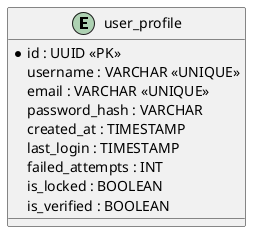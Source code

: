 @startuml daysave_UN/PW_auth_erd
entity "user_profile" {
  *id : UUID <<PK>>
  username : VARCHAR <<UNIQUE>>
  email : VARCHAR <<UNIQUE>>
  password_hash : VARCHAR
  created_at : TIMESTAMP
  last_login : TIMESTAMP
  failed_attempts : INT
  is_locked : BOOLEAN
  is_verified : BOOLEAN
}
@enduml